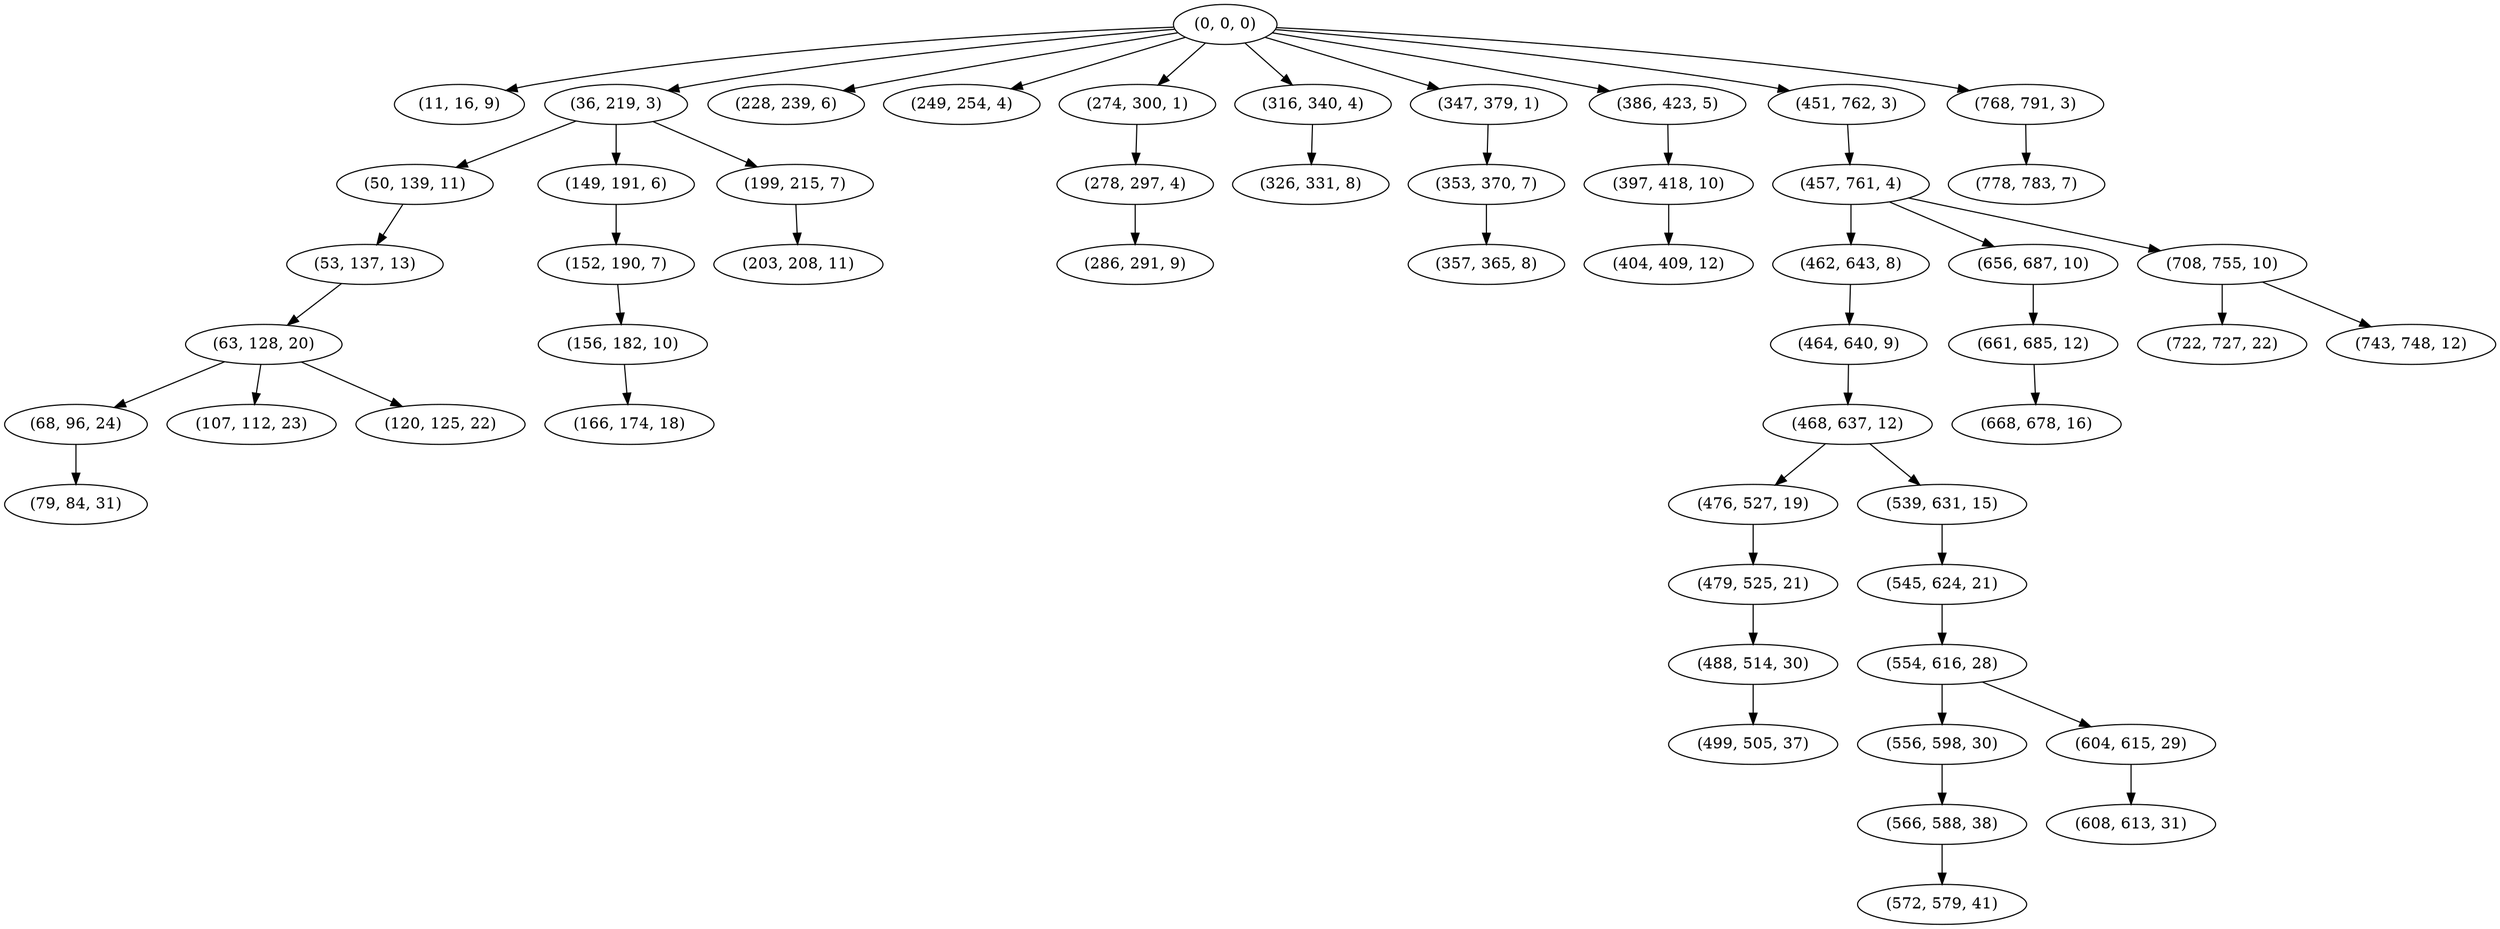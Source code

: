 digraph tree {
    "(0, 0, 0)";
    "(11, 16, 9)";
    "(36, 219, 3)";
    "(50, 139, 11)";
    "(53, 137, 13)";
    "(63, 128, 20)";
    "(68, 96, 24)";
    "(79, 84, 31)";
    "(107, 112, 23)";
    "(120, 125, 22)";
    "(149, 191, 6)";
    "(152, 190, 7)";
    "(156, 182, 10)";
    "(166, 174, 18)";
    "(199, 215, 7)";
    "(203, 208, 11)";
    "(228, 239, 6)";
    "(249, 254, 4)";
    "(274, 300, 1)";
    "(278, 297, 4)";
    "(286, 291, 9)";
    "(316, 340, 4)";
    "(326, 331, 8)";
    "(347, 379, 1)";
    "(353, 370, 7)";
    "(357, 365, 8)";
    "(386, 423, 5)";
    "(397, 418, 10)";
    "(404, 409, 12)";
    "(451, 762, 3)";
    "(457, 761, 4)";
    "(462, 643, 8)";
    "(464, 640, 9)";
    "(468, 637, 12)";
    "(476, 527, 19)";
    "(479, 525, 21)";
    "(488, 514, 30)";
    "(499, 505, 37)";
    "(539, 631, 15)";
    "(545, 624, 21)";
    "(554, 616, 28)";
    "(556, 598, 30)";
    "(566, 588, 38)";
    "(572, 579, 41)";
    "(604, 615, 29)";
    "(608, 613, 31)";
    "(656, 687, 10)";
    "(661, 685, 12)";
    "(668, 678, 16)";
    "(708, 755, 10)";
    "(722, 727, 22)";
    "(743, 748, 12)";
    "(768, 791, 3)";
    "(778, 783, 7)";
    "(0, 0, 0)" -> "(11, 16, 9)";
    "(0, 0, 0)" -> "(36, 219, 3)";
    "(0, 0, 0)" -> "(228, 239, 6)";
    "(0, 0, 0)" -> "(249, 254, 4)";
    "(0, 0, 0)" -> "(274, 300, 1)";
    "(0, 0, 0)" -> "(316, 340, 4)";
    "(0, 0, 0)" -> "(347, 379, 1)";
    "(0, 0, 0)" -> "(386, 423, 5)";
    "(0, 0, 0)" -> "(451, 762, 3)";
    "(0, 0, 0)" -> "(768, 791, 3)";
    "(36, 219, 3)" -> "(50, 139, 11)";
    "(36, 219, 3)" -> "(149, 191, 6)";
    "(36, 219, 3)" -> "(199, 215, 7)";
    "(50, 139, 11)" -> "(53, 137, 13)";
    "(53, 137, 13)" -> "(63, 128, 20)";
    "(63, 128, 20)" -> "(68, 96, 24)";
    "(63, 128, 20)" -> "(107, 112, 23)";
    "(63, 128, 20)" -> "(120, 125, 22)";
    "(68, 96, 24)" -> "(79, 84, 31)";
    "(149, 191, 6)" -> "(152, 190, 7)";
    "(152, 190, 7)" -> "(156, 182, 10)";
    "(156, 182, 10)" -> "(166, 174, 18)";
    "(199, 215, 7)" -> "(203, 208, 11)";
    "(274, 300, 1)" -> "(278, 297, 4)";
    "(278, 297, 4)" -> "(286, 291, 9)";
    "(316, 340, 4)" -> "(326, 331, 8)";
    "(347, 379, 1)" -> "(353, 370, 7)";
    "(353, 370, 7)" -> "(357, 365, 8)";
    "(386, 423, 5)" -> "(397, 418, 10)";
    "(397, 418, 10)" -> "(404, 409, 12)";
    "(451, 762, 3)" -> "(457, 761, 4)";
    "(457, 761, 4)" -> "(462, 643, 8)";
    "(457, 761, 4)" -> "(656, 687, 10)";
    "(457, 761, 4)" -> "(708, 755, 10)";
    "(462, 643, 8)" -> "(464, 640, 9)";
    "(464, 640, 9)" -> "(468, 637, 12)";
    "(468, 637, 12)" -> "(476, 527, 19)";
    "(468, 637, 12)" -> "(539, 631, 15)";
    "(476, 527, 19)" -> "(479, 525, 21)";
    "(479, 525, 21)" -> "(488, 514, 30)";
    "(488, 514, 30)" -> "(499, 505, 37)";
    "(539, 631, 15)" -> "(545, 624, 21)";
    "(545, 624, 21)" -> "(554, 616, 28)";
    "(554, 616, 28)" -> "(556, 598, 30)";
    "(554, 616, 28)" -> "(604, 615, 29)";
    "(556, 598, 30)" -> "(566, 588, 38)";
    "(566, 588, 38)" -> "(572, 579, 41)";
    "(604, 615, 29)" -> "(608, 613, 31)";
    "(656, 687, 10)" -> "(661, 685, 12)";
    "(661, 685, 12)" -> "(668, 678, 16)";
    "(708, 755, 10)" -> "(722, 727, 22)";
    "(708, 755, 10)" -> "(743, 748, 12)";
    "(768, 791, 3)" -> "(778, 783, 7)";
}
